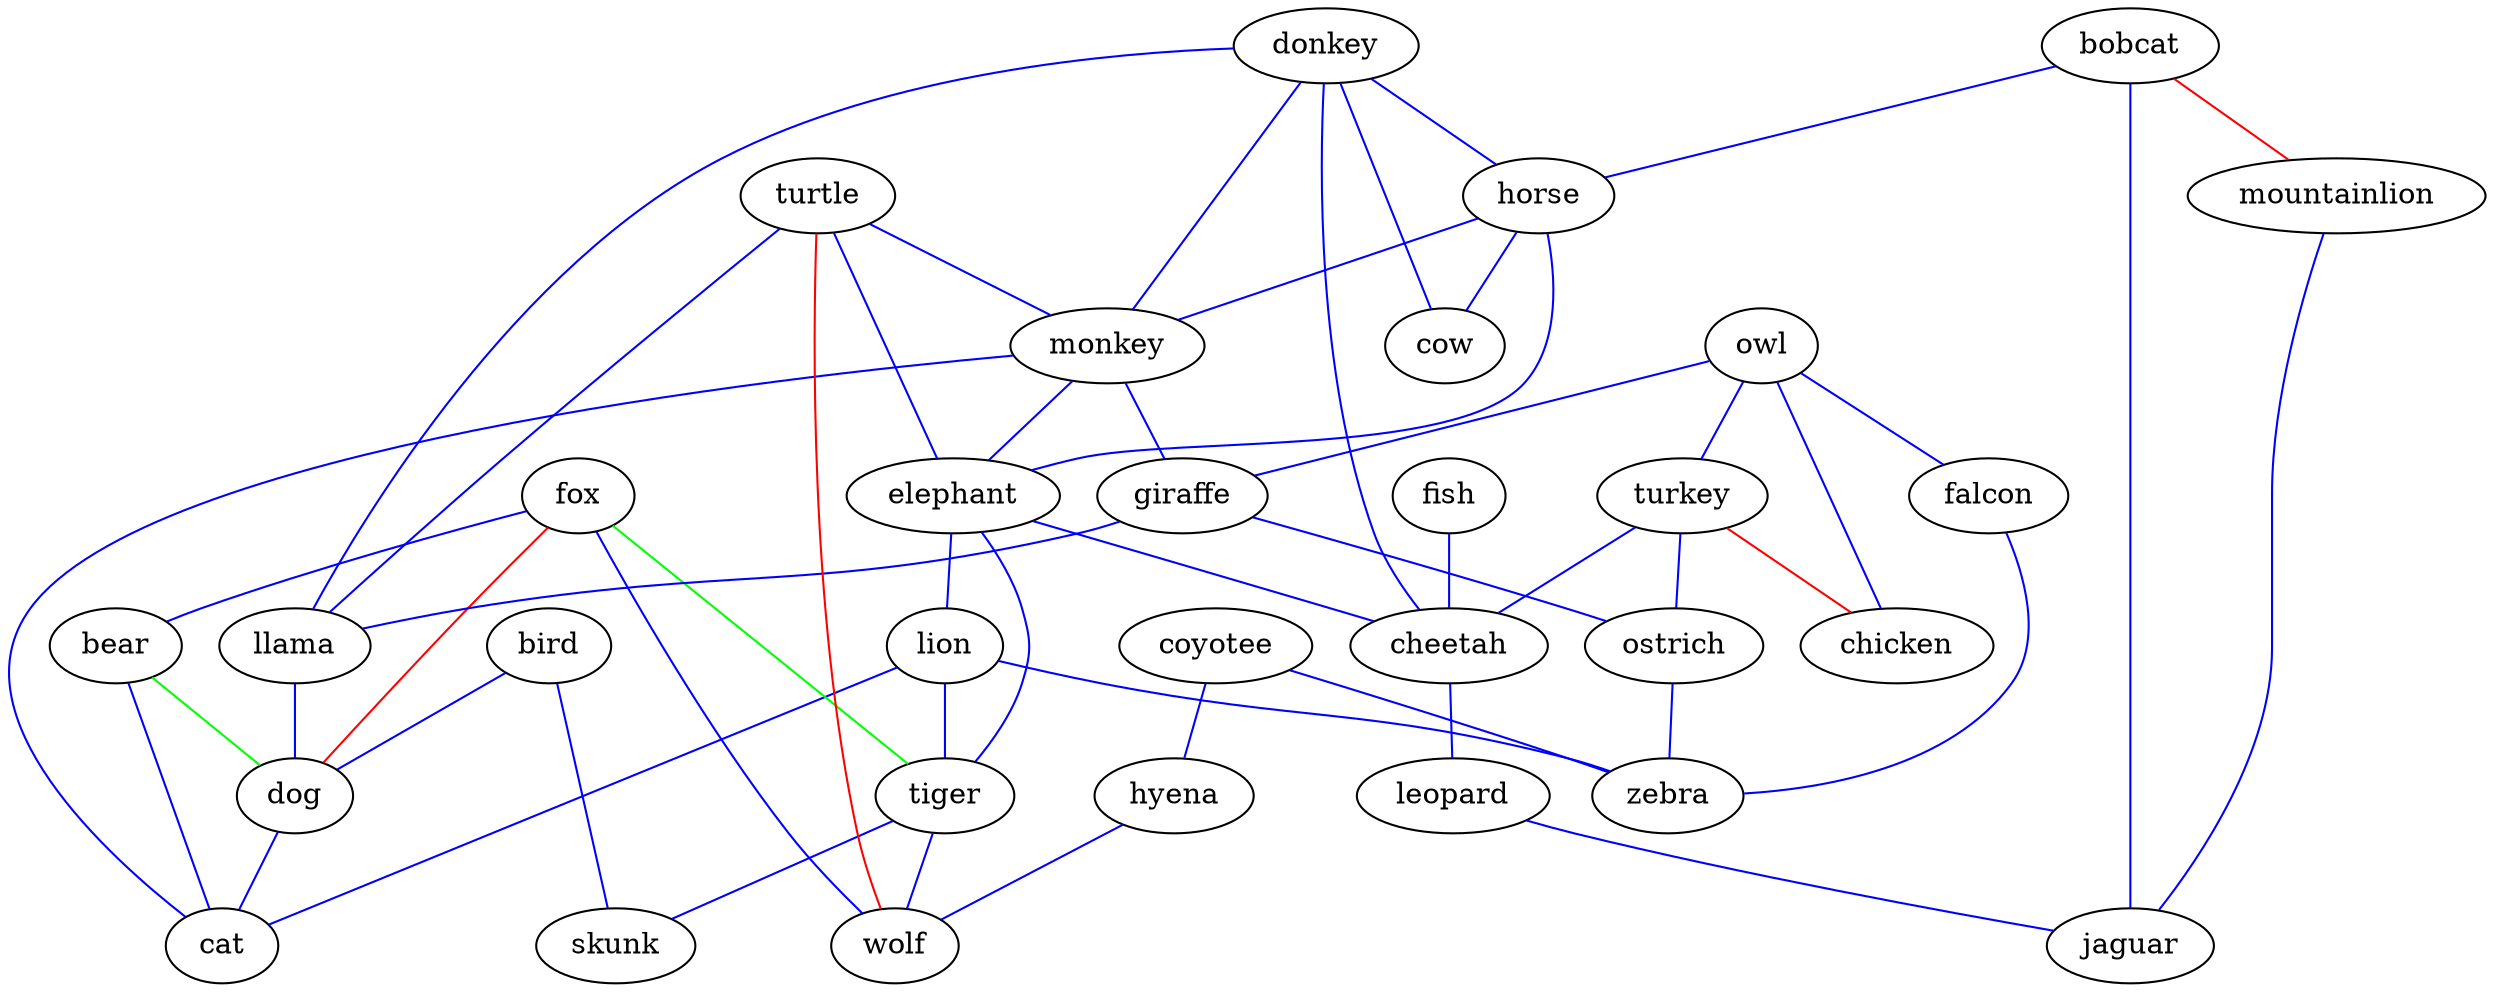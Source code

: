 strict graph { bear -- cat [weight=1,color=blue]; bird -- dog [weight=1,color=blue]; bird -- skunk [weight=1,color=blue]; bobcat -- horse [weight=1,color=blue]; bobcat -- jaguar [weight=1,color=blue]; cheetah -- leopard [weight=1,color=blue]; coyotee -- hyena [weight=1,color=blue]; coyotee -- zebra [weight=1,color=blue]; dog -- cat [weight=1,color=blue]; donkey -- cheetah [weight=1,color=blue]; donkey -- cow [weight=1,color=blue]; donkey -- horse [weight=1,color=blue]; donkey -- llama [weight=1,color=blue]; donkey -- monkey [weight=1,color=blue]; elephant -- cheetah [weight=1,color=blue]; elephant -- lion [weight=1,color=blue]; elephant -- tiger [weight=1,color=blue]; falcon -- zebra [weight=1,color=blue]; fish -- cheetah [weight=1,color=blue]; fox -- bear [weight=1,color=blue]; fox -- wolf [weight=1,color=blue]; giraffe -- llama [weight=1,color=blue]; giraffe -- ostrich [weight=1,color=blue]; horse -- cow [weight=1,color=blue]; horse -- elephant [weight=1,color=blue]; horse -- monkey [weight=1,color=blue]; hyena -- wolf [weight=1,color=blue]; leopard -- jaguar [weight=1,color=blue]; lion -- cat [weight=1,color=blue]; lion -- tiger [weight=1,color=blue]; lion -- zebra [weight=1,color=blue]; llama -- dog [weight=1,color=blue]; monkey -- cat [weight=1,color=blue]; monkey -- elephant [weight=1,color=blue]; monkey -- giraffe [weight=1,color=blue]; mountainlion -- jaguar [weight=1,color=blue]; ostrich -- zebra [weight=1,color=blue]; owl -- chicken [weight=1,color=blue]; owl -- falcon [weight=1,color=blue]; owl -- giraffe [weight=1,color=blue]; owl -- turkey [weight=1,color=blue]; tiger -- skunk [weight=1,color=blue]; tiger -- wolf [weight=1,color=blue]; turkey -- cheetah [weight=1,color=blue]; turkey -- ostrich [weight=1,color=blue]; turtle -- elephant [weight=1,color=blue]; turtle -- llama [weight=1,color=blue]; turtle -- monkey [weight=1,color=blue]; bobcat -- mountainlion [weight=1,color=red]; fox -- dog [weight=1,color=red]; turkey -- chicken [weight=1,color=red]; turtle -- wolf [weight=1,color=red]; bear -- dog [weight=1,color=green]; fox -- tiger [weight=1,color=green]; }
